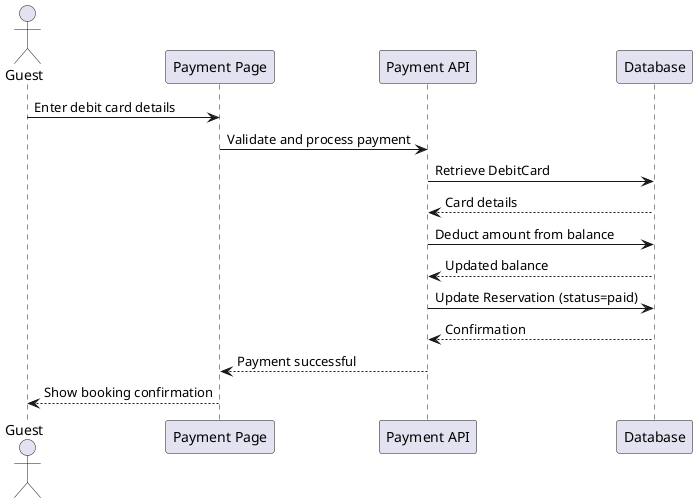 @startuml
actor Guest
participant "Payment Page" as PP
participant "Payment API" as PA
participant "Database" as DB

Guest -> PP : Enter debit card details
PP -> PA : Validate and process payment
PA -> DB : Retrieve DebitCard
DB --> PA : Card details
PA -> DB : Deduct amount from balance
DB --> PA : Updated balance
PA -> DB : Update Reservation (status=paid)
DB --> PA : Confirmation
PA --> PP : Payment successful
PP --> Guest : Show booking confirmation
@enduml
